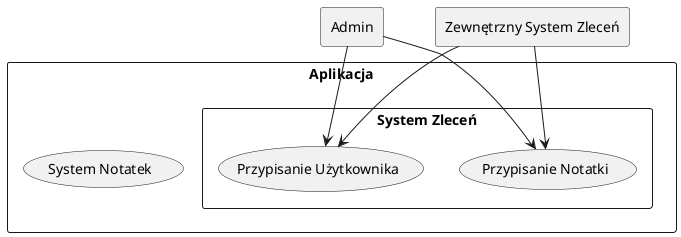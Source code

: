 
@startuml
rectangle "Admin" as admin
rectangle "Zewnętrzny System Zleceń" as zsz
rectangle Aplikacja as app {
	rectangle "System Zleceń" as sz{
		(Przypisanie Notatki) as assign_n
		(Przypisanie Użytkownika) as assign_u
    }
    (System Notatek) as sn
	
	zsz --> assign_n
	zsz --> assign_u
	admin --> assign_n
	admin --> assign_u
}
@enduml
